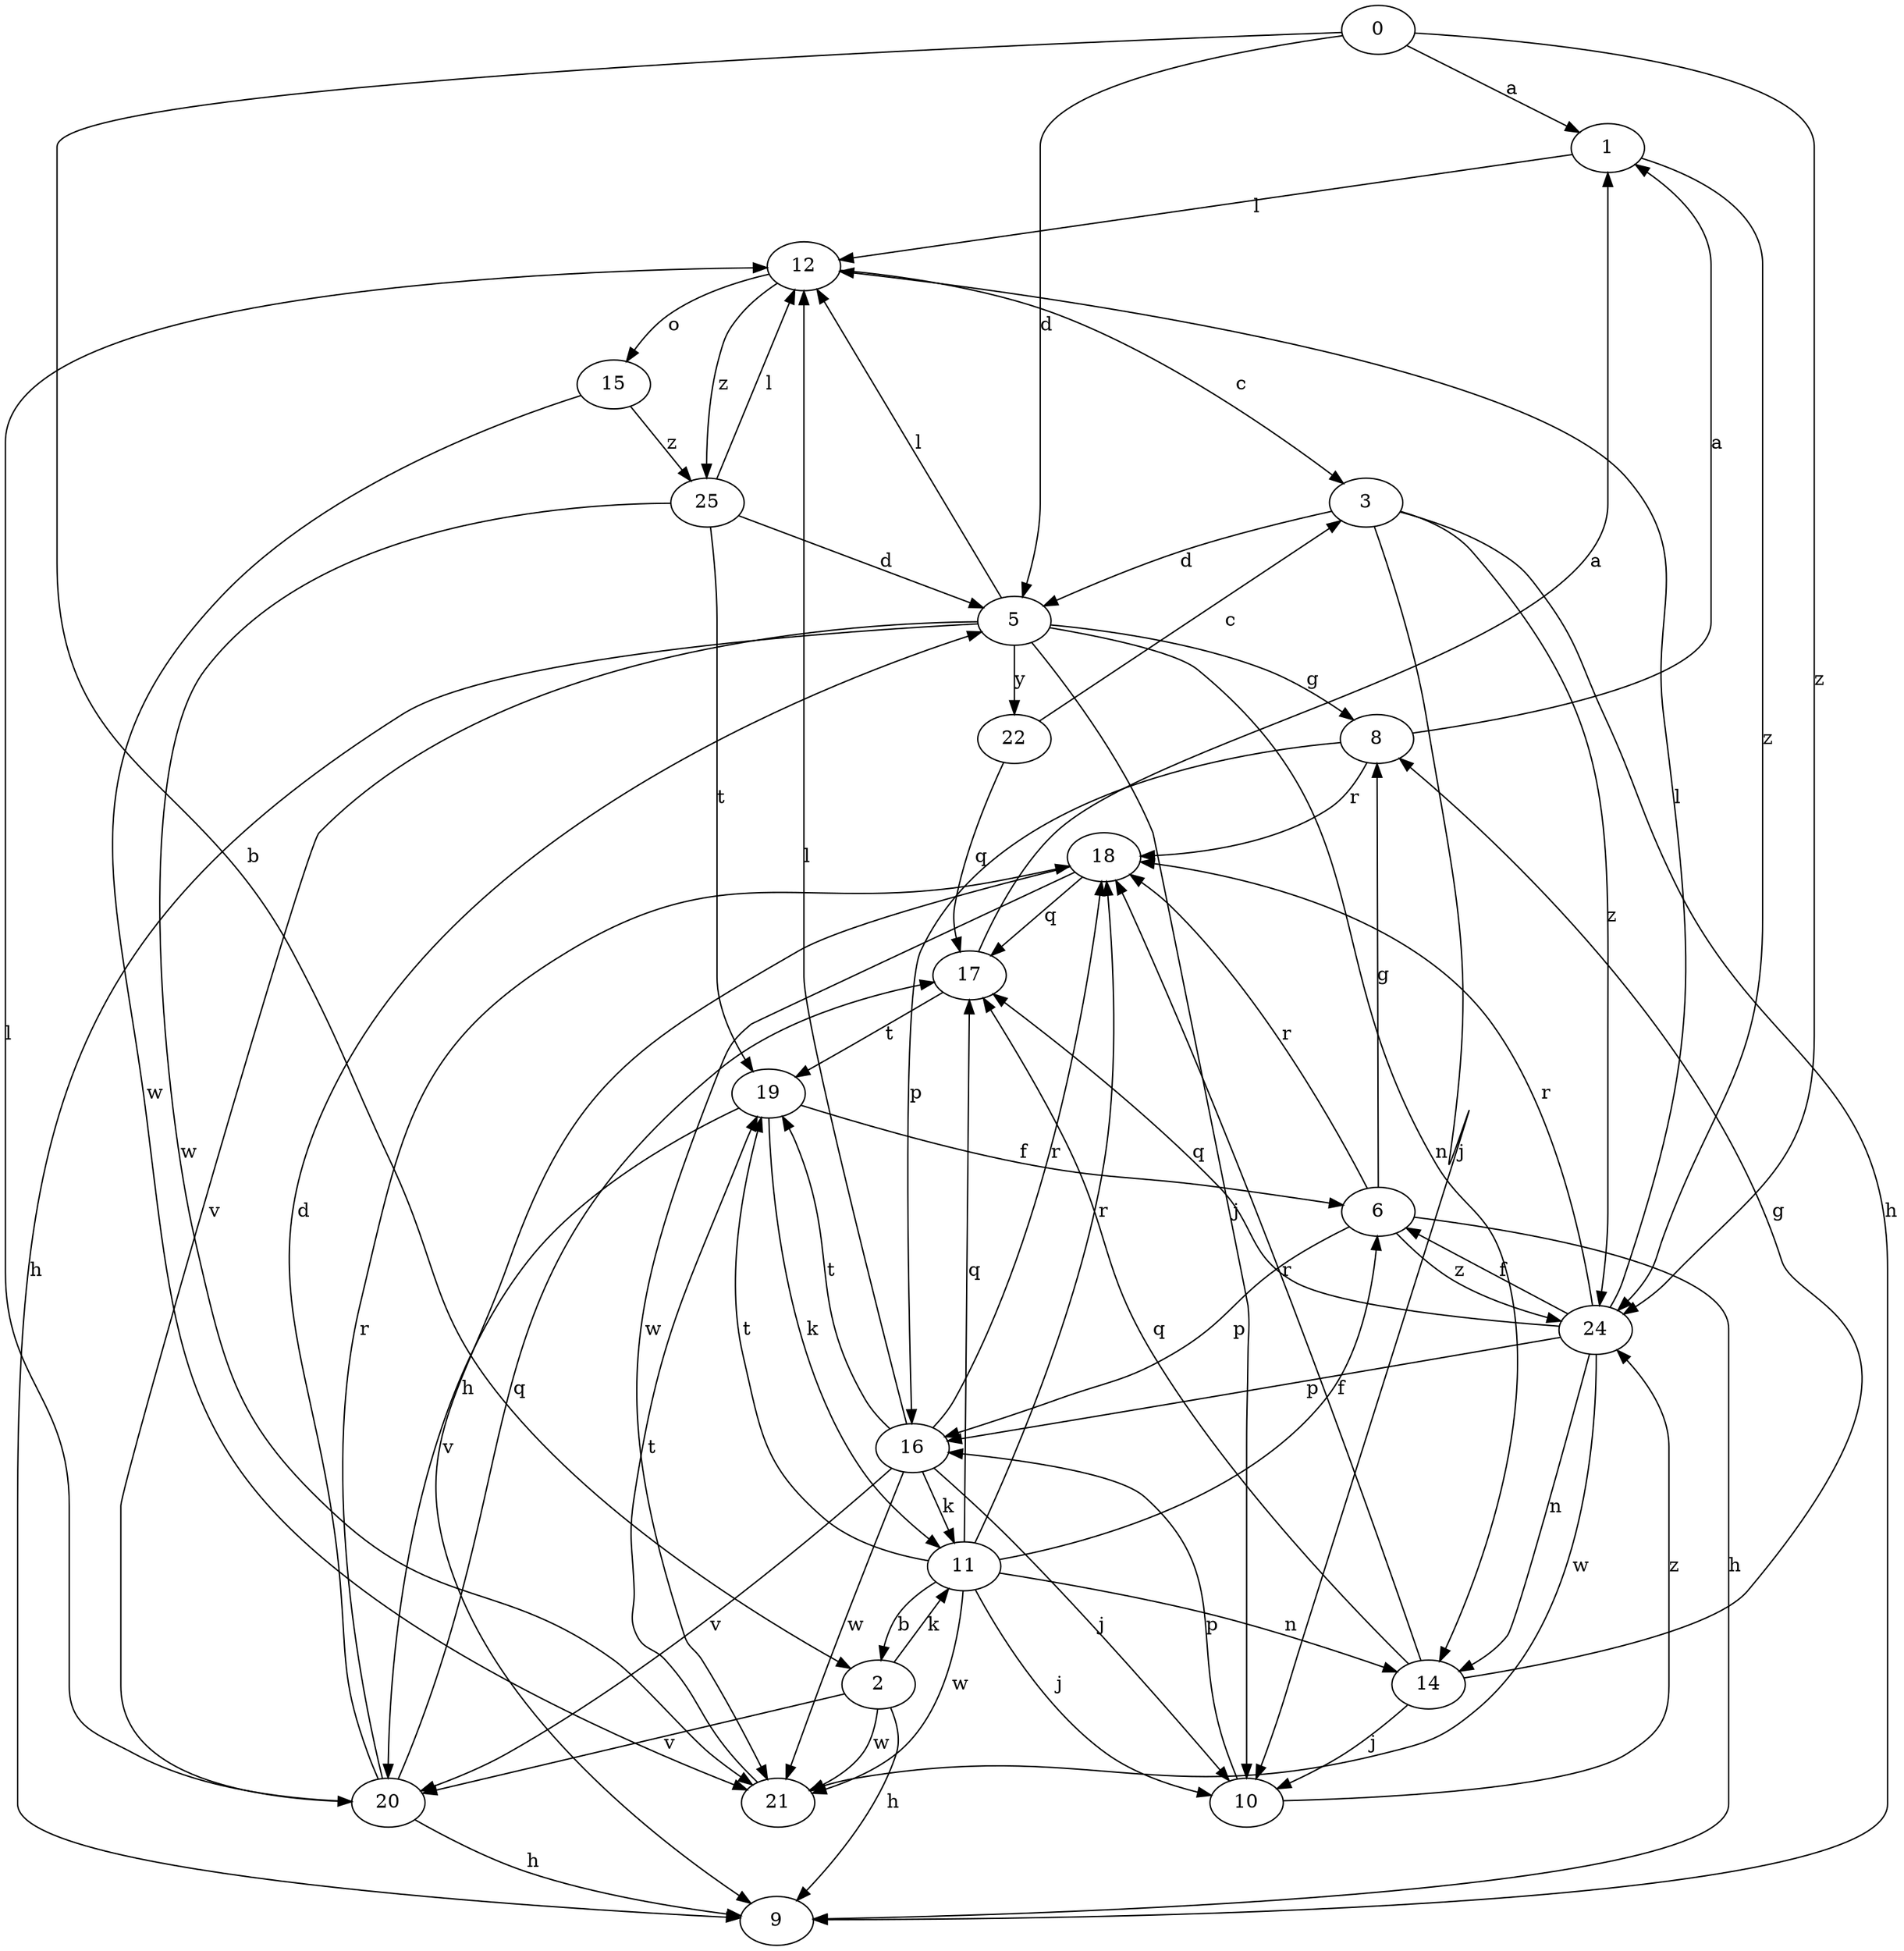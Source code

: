 strict digraph  {
0;
1;
2;
3;
5;
6;
8;
9;
10;
11;
12;
14;
15;
16;
17;
18;
19;
20;
21;
22;
24;
25;
0 -> 1  [label=a];
0 -> 2  [label=b];
0 -> 5  [label=d];
0 -> 24  [label=z];
1 -> 12  [label=l];
1 -> 24  [label=z];
2 -> 9  [label=h];
2 -> 11  [label=k];
2 -> 20  [label=v];
2 -> 21  [label=w];
3 -> 5  [label=d];
3 -> 9  [label=h];
3 -> 10  [label=j];
3 -> 24  [label=z];
5 -> 8  [label=g];
5 -> 9  [label=h];
5 -> 10  [label=j];
5 -> 12  [label=l];
5 -> 14  [label=n];
5 -> 20  [label=v];
5 -> 22  [label=y];
6 -> 8  [label=g];
6 -> 9  [label=h];
6 -> 16  [label=p];
6 -> 18  [label=r];
6 -> 24  [label=z];
8 -> 1  [label=a];
8 -> 16  [label=p];
8 -> 18  [label=r];
10 -> 16  [label=p];
10 -> 24  [label=z];
11 -> 2  [label=b];
11 -> 6  [label=f];
11 -> 10  [label=j];
11 -> 14  [label=n];
11 -> 17  [label=q];
11 -> 18  [label=r];
11 -> 19  [label=t];
11 -> 21  [label=w];
12 -> 3  [label=c];
12 -> 15  [label=o];
12 -> 25  [label=z];
14 -> 8  [label=g];
14 -> 10  [label=j];
14 -> 17  [label=q];
14 -> 18  [label=r];
15 -> 21  [label=w];
15 -> 25  [label=z];
16 -> 10  [label=j];
16 -> 11  [label=k];
16 -> 12  [label=l];
16 -> 18  [label=r];
16 -> 19  [label=t];
16 -> 20  [label=v];
16 -> 21  [label=w];
17 -> 1  [label=a];
17 -> 19  [label=t];
18 -> 9  [label=h];
18 -> 17  [label=q];
18 -> 21  [label=w];
19 -> 6  [label=f];
19 -> 11  [label=k];
19 -> 20  [label=v];
20 -> 5  [label=d];
20 -> 9  [label=h];
20 -> 12  [label=l];
20 -> 17  [label=q];
20 -> 18  [label=r];
21 -> 19  [label=t];
22 -> 3  [label=c];
22 -> 17  [label=q];
24 -> 6  [label=f];
24 -> 12  [label=l];
24 -> 14  [label=n];
24 -> 16  [label=p];
24 -> 17  [label=q];
24 -> 18  [label=r];
24 -> 21  [label=w];
25 -> 5  [label=d];
25 -> 12  [label=l];
25 -> 19  [label=t];
25 -> 21  [label=w];
}
